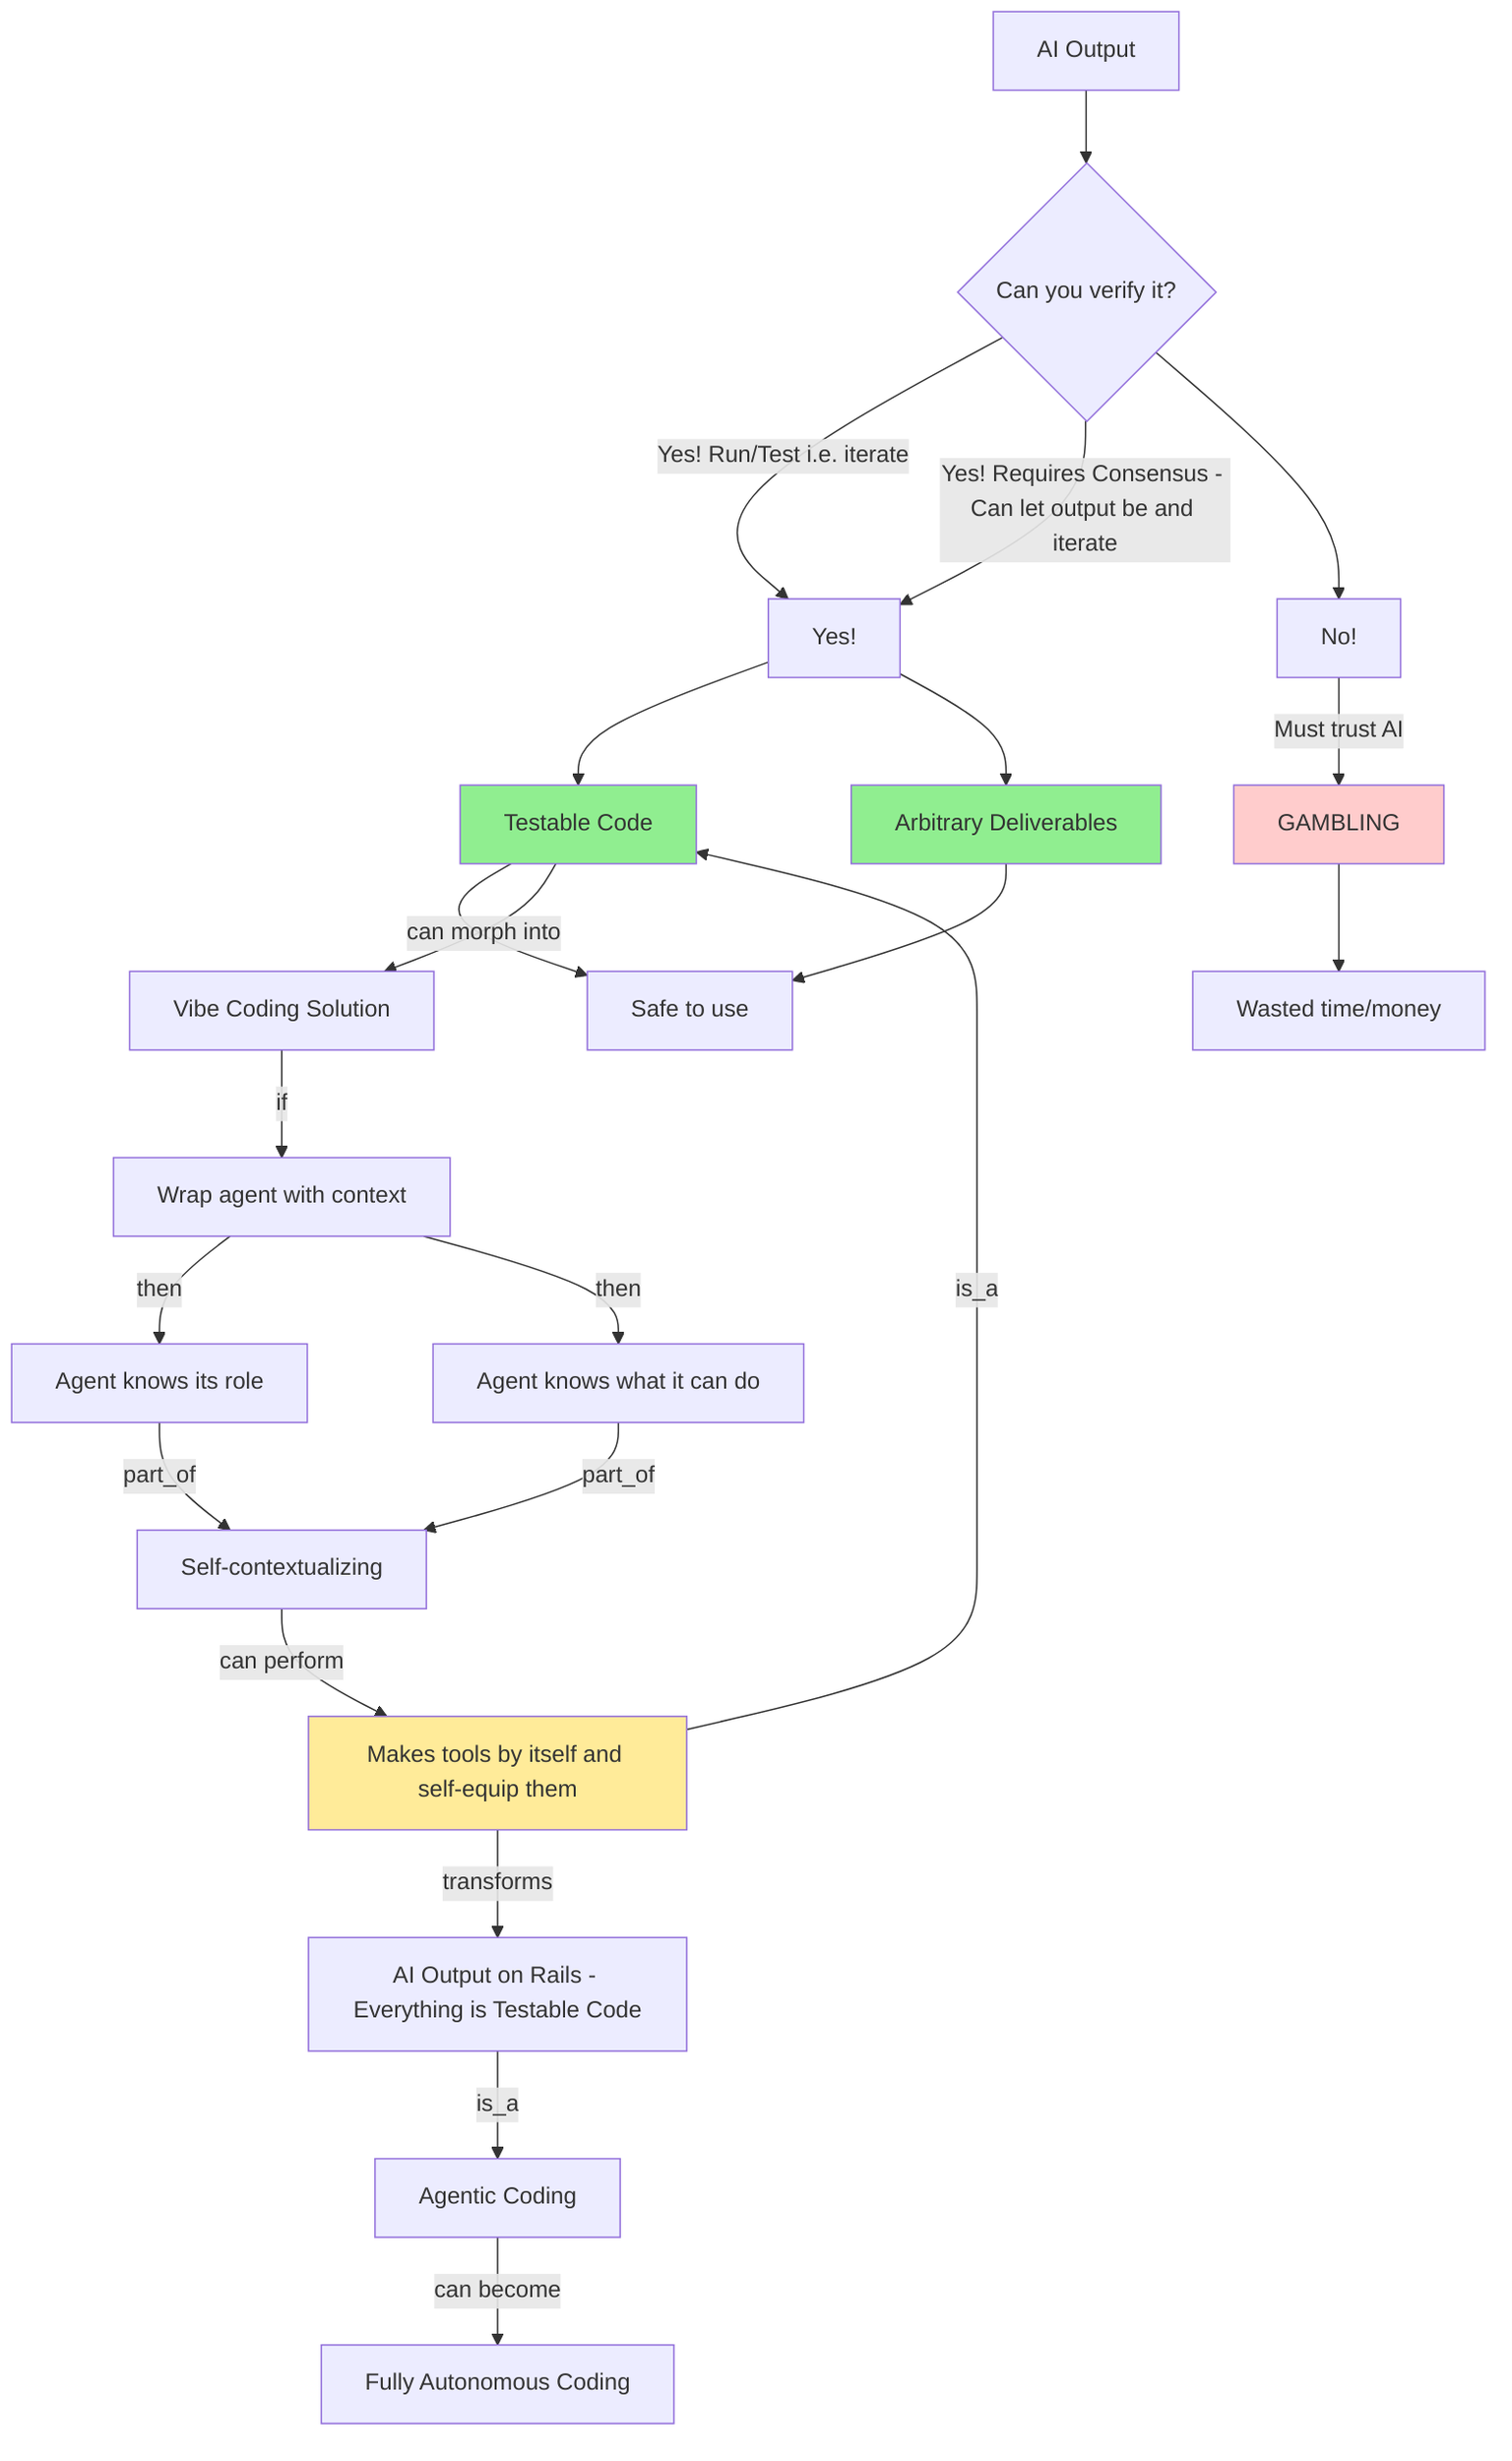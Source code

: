 flowchart TD
    A[AI Output] --> B{Can you verify it?}
    B -->|Yes! Run/Test i.e. iterate| N[Yes!]
    N --> C[Testable Code]
    B -->|Yes! Requires Consensus - Can let output be and iterate| N
    N --> D[Arbitrary Deliverables]
    B --> O[No!]
    O --> |Must trust AI| E[GAMBLING]
    
    C --> F[Safe to use]
    D --> F
    E --> G[Wasted time/money]
    
    H[Vibe Coding Solution] -->|if| I[Wrap agent with context]
    I -->|then| J[Agent knows its role]
    I -->|then| K[Agent knows what it can do]
    J -->|part_of| L[Self-contextualizing]
    K -->|part_of| L
    L -->|can perform| M[Makes tools by itself and self-equip them]
    M -->|is_a| C
    C -->|can morph into| H
    M -->|transforms| P[AI Output on Rails - Everything is Testable Code]
    P -->|is_a| Q[Agentic Coding]
    Q -->|can become| R[Fully Autonomous Coding]
    
    style C fill:#90EE90
    style D fill:#90EE90
    style E fill:#ffcccc
    style M fill:#ffeb99